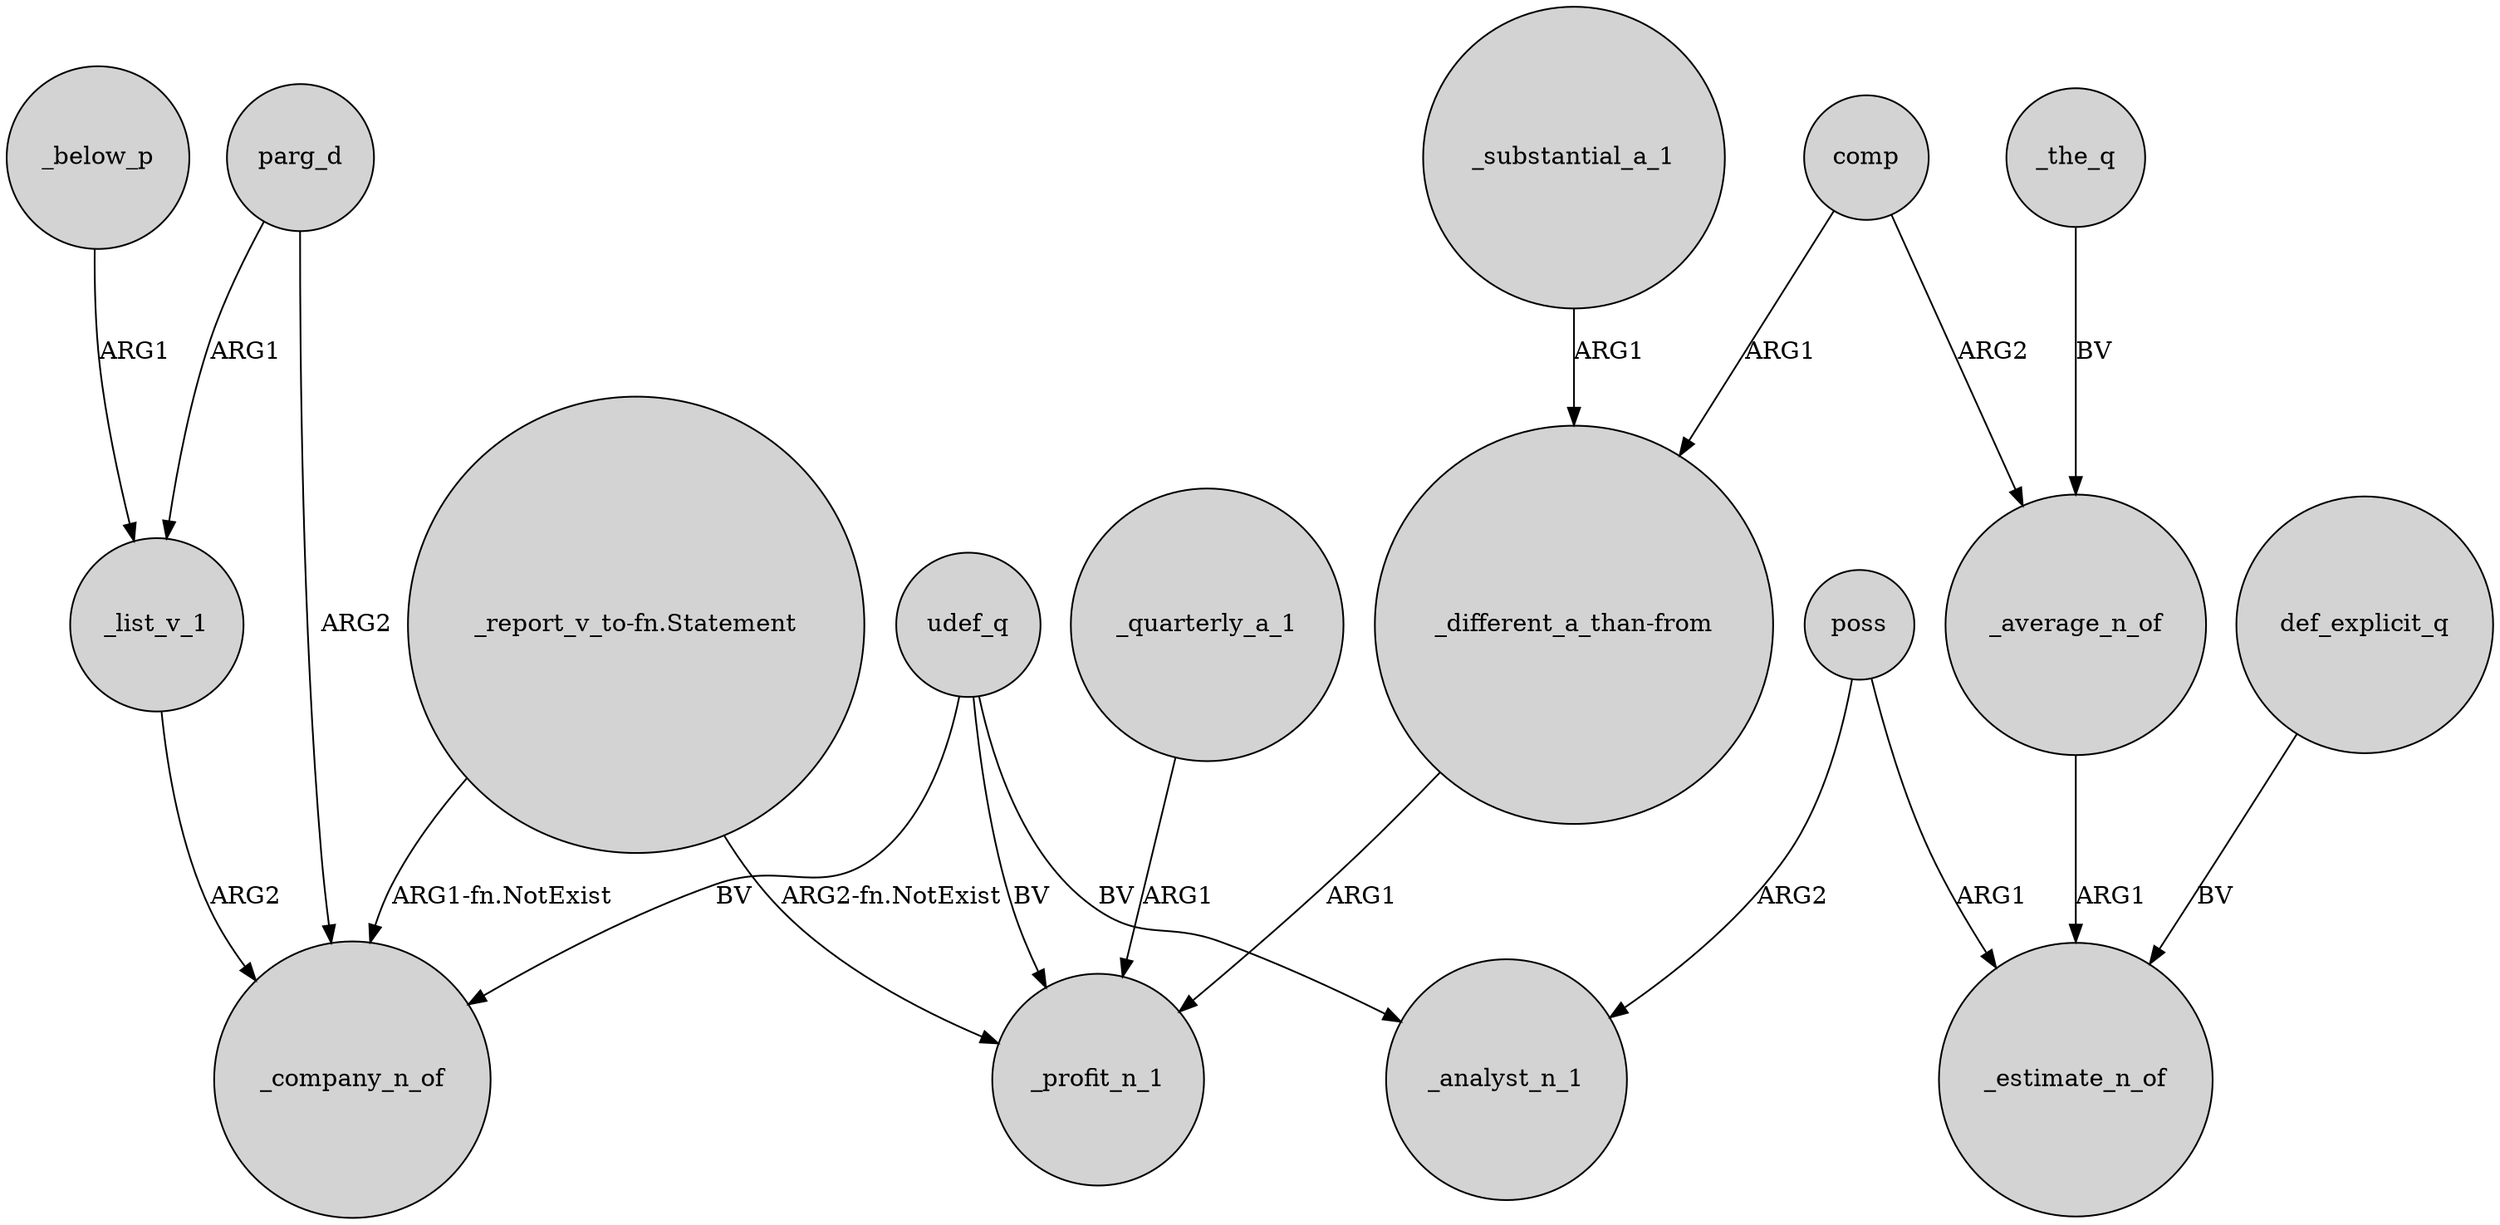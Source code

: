 digraph {
	node [shape=circle style=filled]
	poss -> _estimate_n_of [label=ARG1]
	comp -> _average_n_of [label=ARG2]
	parg_d -> _list_v_1 [label=ARG1]
	_average_n_of -> _estimate_n_of [label=ARG1]
	_below_p -> _list_v_1 [label=ARG1]
	"_report_v_to-fn.Statement" -> _profit_n_1 [label="ARG2-fn.NotExist"]
	"_report_v_to-fn.Statement" -> _company_n_of [label="ARG1-fn.NotExist"]
	_the_q -> _average_n_of [label=BV]
	_list_v_1 -> _company_n_of [label=ARG2]
	"_different_a_than-from" -> _profit_n_1 [label=ARG1]
	parg_d -> _company_n_of [label=ARG2]
	comp -> "_different_a_than-from" [label=ARG1]
	poss -> _analyst_n_1 [label=ARG2]
	_quarterly_a_1 -> _profit_n_1 [label=ARG1]
	_substantial_a_1 -> "_different_a_than-from" [label=ARG1]
	def_explicit_q -> _estimate_n_of [label=BV]
	udef_q -> _profit_n_1 [label=BV]
	udef_q -> _company_n_of [label=BV]
	udef_q -> _analyst_n_1 [label=BV]
}
